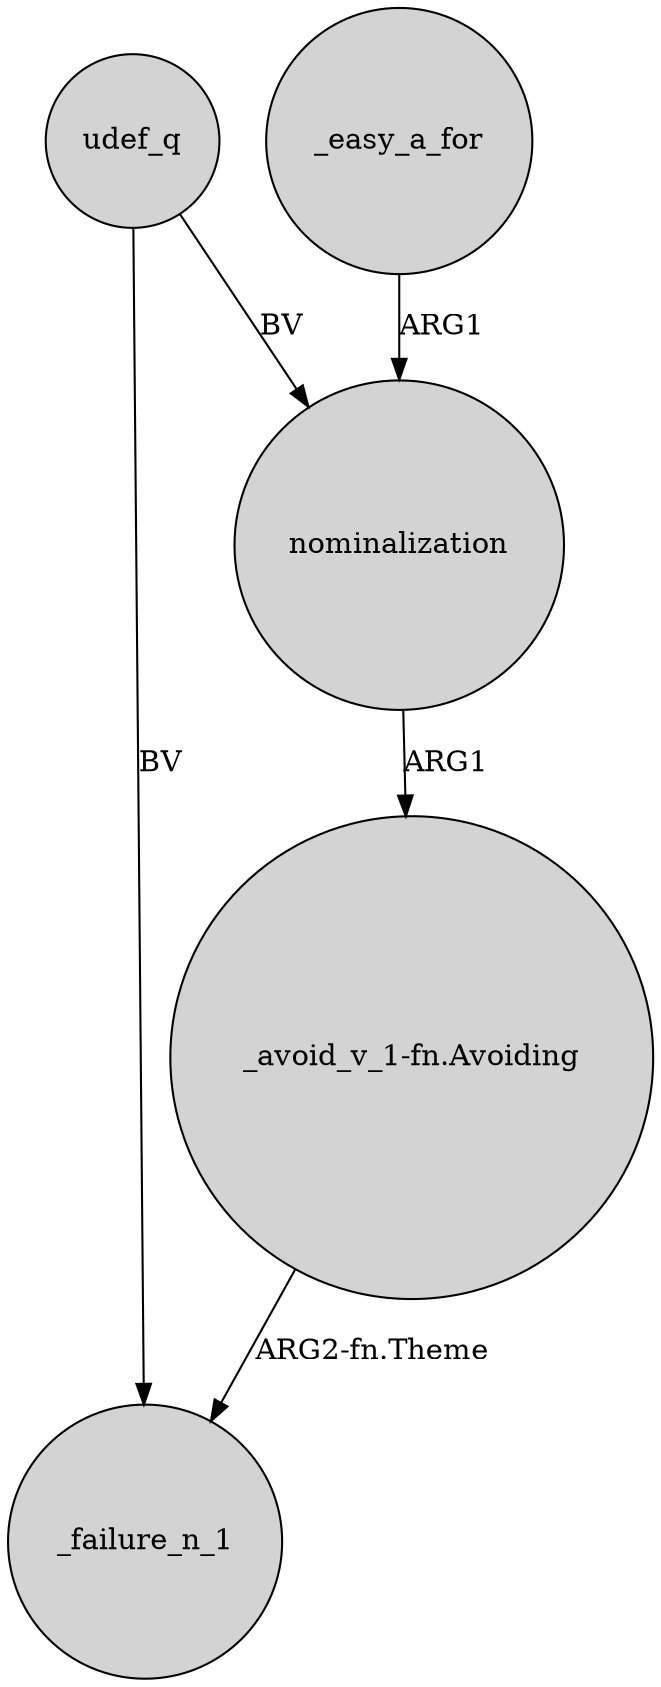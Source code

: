 digraph {
	node [shape=circle style=filled]
	nominalization -> "_avoid_v_1-fn.Avoiding" [label=ARG1]
	_easy_a_for -> nominalization [label=ARG1]
	"_avoid_v_1-fn.Avoiding" -> _failure_n_1 [label="ARG2-fn.Theme"]
	udef_q -> _failure_n_1 [label=BV]
	udef_q -> nominalization [label=BV]
}
